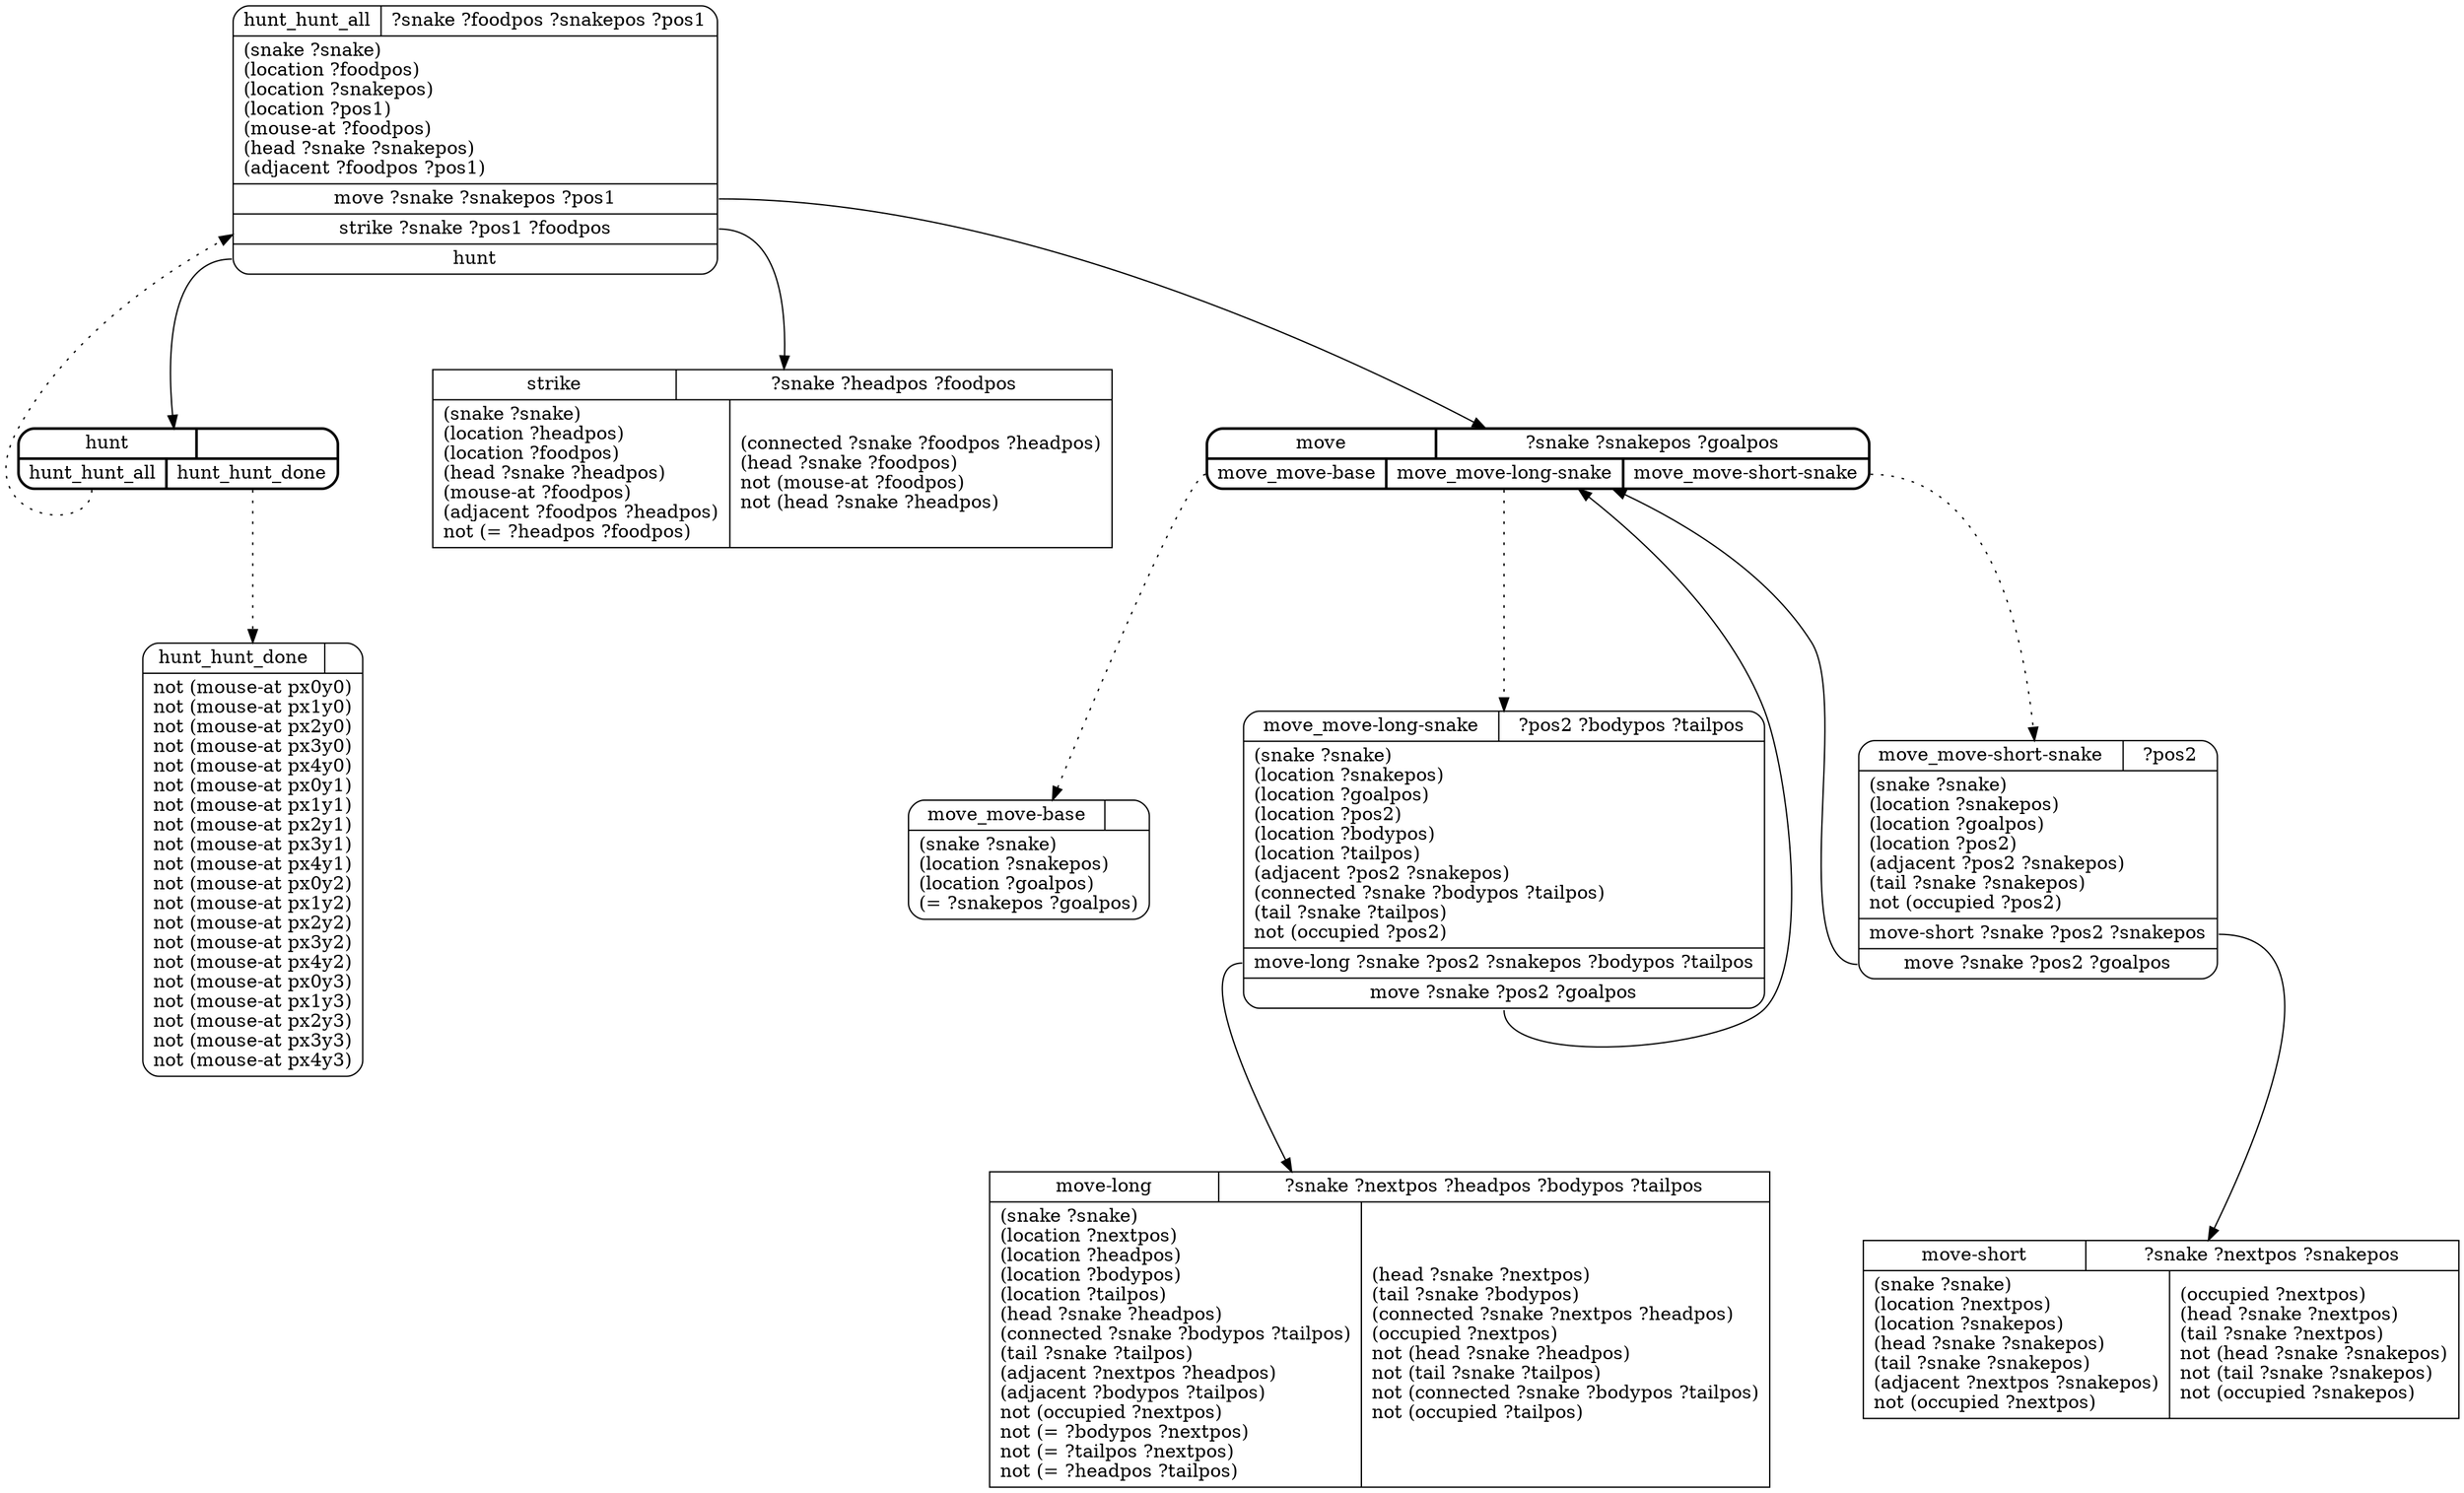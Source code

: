 // Generated by Hype
digraph "snake" {
  nodesep=1
  ranksep=1
  // Operators
  node [shape=record]
  "strike" [
    label="{{\N|?snake ?headpos ?foodpos}|{(snake ?snake)\l(location ?headpos)\l(location ?foodpos)\l(head ?snake ?headpos)\l(mouse-at ?foodpos)\l(adjacent ?foodpos ?headpos)\lnot (= ?headpos ?foodpos)\l|(connected ?snake ?foodpos ?headpos)\l(head ?snake ?foodpos)\lnot (mouse-at ?foodpos)\lnot (head ?snake ?headpos)\l}}"
  ]
  "move-short" [
    label="{{\N|?snake ?nextpos ?snakepos}|{(snake ?snake)\l(location ?nextpos)\l(location ?snakepos)\l(head ?snake ?snakepos)\l(tail ?snake ?snakepos)\l(adjacent ?nextpos ?snakepos)\lnot (occupied ?nextpos)\l|(occupied ?nextpos)\l(head ?snake ?nextpos)\l(tail ?snake ?nextpos)\lnot (head ?snake ?snakepos)\lnot (tail ?snake ?snakepos)\lnot (occupied ?snakepos)\l}}"
  ]
  "move-long" [
    label="{{\N|?snake ?nextpos ?headpos ?bodypos ?tailpos}|{(snake ?snake)\l(location ?nextpos)\l(location ?headpos)\l(location ?bodypos)\l(location ?tailpos)\l(head ?snake ?headpos)\l(connected ?snake ?bodypos ?tailpos)\l(tail ?snake ?tailpos)\l(adjacent ?nextpos ?headpos)\l(adjacent ?bodypos ?tailpos)\lnot (occupied ?nextpos)\lnot (= ?bodypos ?nextpos)\lnot (= ?tailpos ?nextpos)\lnot (= ?headpos ?tailpos)\l|(head ?snake ?nextpos)\l(tail ?snake ?bodypos)\l(connected ?snake ?nextpos ?headpos)\l(occupied ?nextpos)\lnot (head ?snake ?headpos)\lnot (tail ?snake ?tailpos)\lnot (connected ?snake ?bodypos ?tailpos)\lnot (occupied ?tailpos)\l}}"
  ]
  // Methods
  node [shape=Mrecord]
  "hunt" [
    style=bold
    label="{{\N|}|{<0>hunt_hunt_all|<1>hunt_hunt_done}}"
  ]
  "hunt_hunt_all" [
    label="{{\N|?snake ?foodpos ?snakepos ?pos1}|(snake ?snake)\l(location ?foodpos)\l(location ?snakepos)\l(location ?pos1)\l(mouse-at ?foodpos)\l(head ?snake ?snakepos)\l(adjacent ?foodpos ?pos1)\l|<0>move ?snake ?snakepos ?pos1|<1>strike ?snake ?pos1 ?foodpos|<2>hunt}"
  ]
  "hunt":0 -> "hunt_hunt_all" [style=dotted]
  "hunt_hunt_all":0 -> "move"
  "hunt_hunt_all":1 -> "strike"
  "hunt_hunt_all":2 -> "hunt"
  "hunt_hunt_done" [
    label="{{\N|}|not (mouse-at px0y0)\lnot (mouse-at px1y0)\lnot (mouse-at px2y0)\lnot (mouse-at px3y0)\lnot (mouse-at px4y0)\lnot (mouse-at px0y1)\lnot (mouse-at px1y1)\lnot (mouse-at px2y1)\lnot (mouse-at px3y1)\lnot (mouse-at px4y1)\lnot (mouse-at px0y2)\lnot (mouse-at px1y2)\lnot (mouse-at px2y2)\lnot (mouse-at px3y2)\lnot (mouse-at px4y2)\lnot (mouse-at px0y3)\lnot (mouse-at px1y3)\lnot (mouse-at px2y3)\lnot (mouse-at px3y3)\lnot (mouse-at px4y3)\l}"
  ]
  "hunt":1 -> "hunt_hunt_done" [style=dotted]
  "move" [
    style=bold
    label="{{\N|?snake ?snakepos ?goalpos}|{<0>move_move-base|<1>move_move-long-snake|<2>move_move-short-snake}}"
  ]
  "move_move-base" [
    label="{{\N|}|(snake ?snake)\l(location ?snakepos)\l(location ?goalpos)\l(= ?snakepos ?goalpos)\l}"
  ]
  "move":0 -> "move_move-base" [style=dotted]
  "move_move-long-snake" [
    label="{{\N|?pos2 ?bodypos ?tailpos}|(snake ?snake)\l(location ?snakepos)\l(location ?goalpos)\l(location ?pos2)\l(location ?bodypos)\l(location ?tailpos)\l(adjacent ?pos2 ?snakepos)\l(connected ?snake ?bodypos ?tailpos)\l(tail ?snake ?tailpos)\lnot (occupied ?pos2)\l|<0>move-long ?snake ?pos2 ?snakepos ?bodypos ?tailpos|<1>move ?snake ?pos2 ?goalpos}"
  ]
  "move":1 -> "move_move-long-snake" [style=dotted]
  "move_move-long-snake":0 -> "move-long"
  "move_move-long-snake":1 -> "move"
  "move_move-short-snake" [
    label="{{\N|?pos2}|(snake ?snake)\l(location ?snakepos)\l(location ?goalpos)\l(location ?pos2)\l(adjacent ?pos2 ?snakepos)\l(tail ?snake ?snakepos)\lnot (occupied ?pos2)\l|<0>move-short ?snake ?pos2 ?snakepos|<1>move ?snake ?pos2 ?goalpos}"
  ]
  "move":2 -> "move_move-short-snake" [style=dotted]
  "move_move-short-snake":0 -> "move-short"
  "move_move-short-snake":1 -> "move"
}